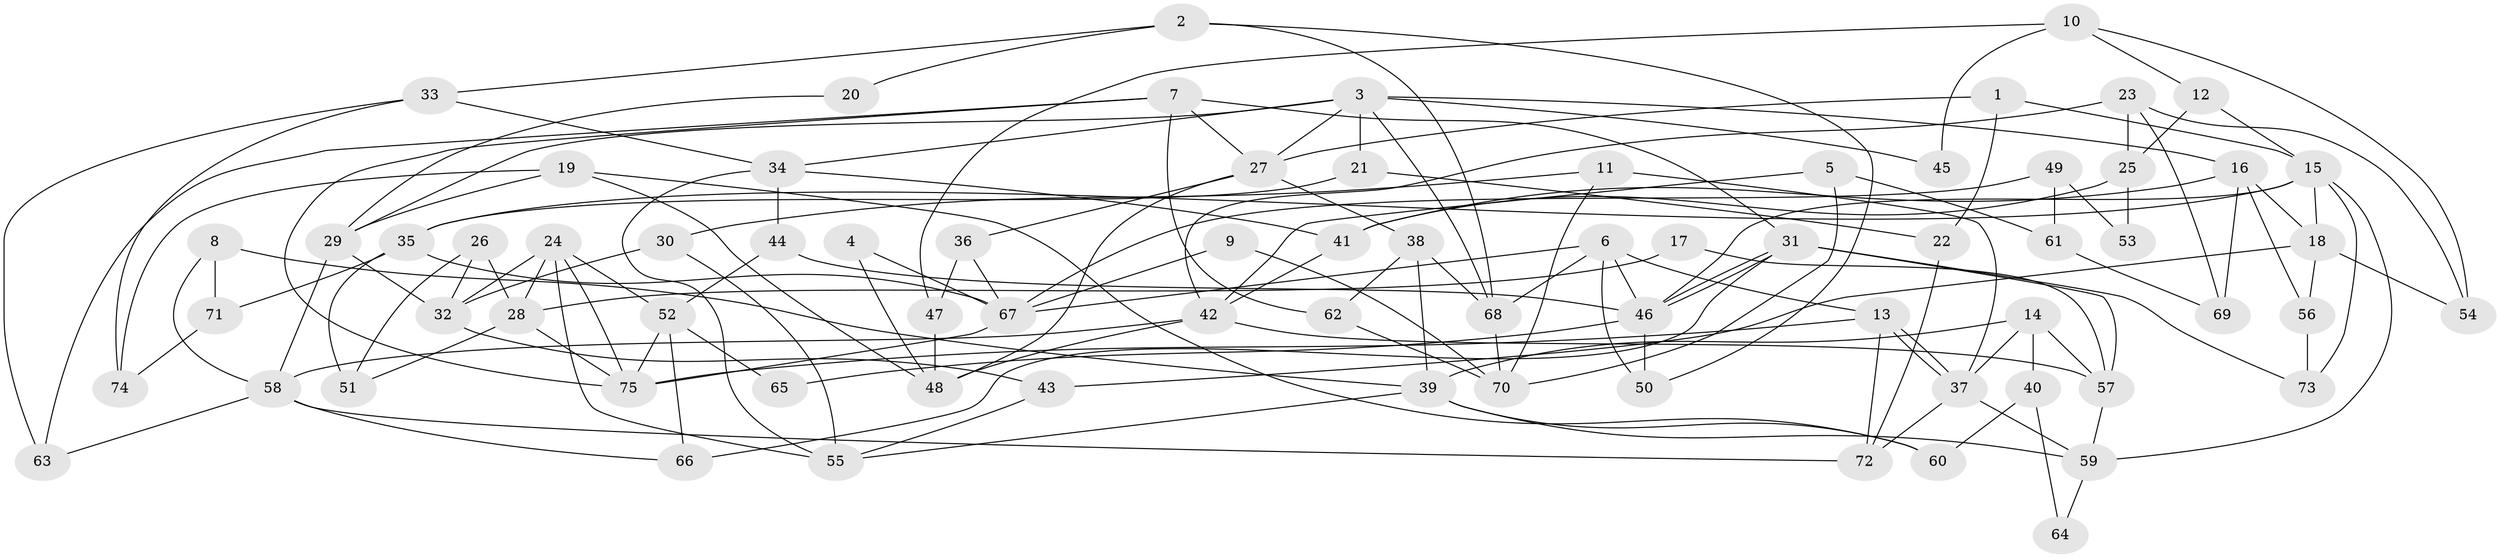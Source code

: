 // coarse degree distribution, {7: 0.07692307692307693, 6: 0.1346153846153846, 2: 0.11538461538461539, 3: 0.19230769230769232, 4: 0.21153846153846154, 5: 0.19230769230769232, 10: 0.038461538461538464, 8: 0.038461538461538464}
// Generated by graph-tools (version 1.1) at 2025/18/03/04/25 18:18:48]
// undirected, 75 vertices, 150 edges
graph export_dot {
graph [start="1"]
  node [color=gray90,style=filled];
  1;
  2;
  3;
  4;
  5;
  6;
  7;
  8;
  9;
  10;
  11;
  12;
  13;
  14;
  15;
  16;
  17;
  18;
  19;
  20;
  21;
  22;
  23;
  24;
  25;
  26;
  27;
  28;
  29;
  30;
  31;
  32;
  33;
  34;
  35;
  36;
  37;
  38;
  39;
  40;
  41;
  42;
  43;
  44;
  45;
  46;
  47;
  48;
  49;
  50;
  51;
  52;
  53;
  54;
  55;
  56;
  57;
  58;
  59;
  60;
  61;
  62;
  63;
  64;
  65;
  66;
  67;
  68;
  69;
  70;
  71;
  72;
  73;
  74;
  75;
  1 -- 15;
  1 -- 27;
  1 -- 22;
  2 -- 68;
  2 -- 50;
  2 -- 20;
  2 -- 33;
  3 -- 21;
  3 -- 27;
  3 -- 16;
  3 -- 29;
  3 -- 34;
  3 -- 45;
  3 -- 68;
  4 -- 67;
  4 -- 48;
  5 -- 42;
  5 -- 70;
  5 -- 61;
  6 -- 13;
  6 -- 46;
  6 -- 50;
  6 -- 67;
  6 -- 68;
  7 -- 63;
  7 -- 31;
  7 -- 27;
  7 -- 62;
  7 -- 75;
  8 -- 39;
  8 -- 58;
  8 -- 71;
  9 -- 67;
  9 -- 70;
  10 -- 12;
  10 -- 47;
  10 -- 45;
  10 -- 54;
  11 -- 37;
  11 -- 30;
  11 -- 70;
  12 -- 15;
  12 -- 25;
  13 -- 37;
  13 -- 37;
  13 -- 75;
  13 -- 72;
  14 -- 57;
  14 -- 37;
  14 -- 39;
  14 -- 40;
  15 -- 59;
  15 -- 46;
  15 -- 18;
  15 -- 35;
  15 -- 73;
  16 -- 56;
  16 -- 18;
  16 -- 41;
  16 -- 69;
  17 -- 57;
  17 -- 28;
  18 -- 43;
  18 -- 54;
  18 -- 56;
  19 -- 29;
  19 -- 74;
  19 -- 48;
  19 -- 60;
  20 -- 29;
  21 -- 22;
  21 -- 35;
  22 -- 72;
  23 -- 42;
  23 -- 54;
  23 -- 25;
  23 -- 69;
  24 -- 75;
  24 -- 55;
  24 -- 28;
  24 -- 32;
  24 -- 52;
  25 -- 41;
  25 -- 53;
  26 -- 28;
  26 -- 32;
  26 -- 51;
  27 -- 38;
  27 -- 36;
  27 -- 48;
  28 -- 75;
  28 -- 51;
  29 -- 32;
  29 -- 58;
  30 -- 32;
  30 -- 55;
  31 -- 46;
  31 -- 46;
  31 -- 66;
  31 -- 57;
  31 -- 73;
  32 -- 43;
  33 -- 34;
  33 -- 63;
  33 -- 74;
  34 -- 41;
  34 -- 44;
  34 -- 55;
  35 -- 51;
  35 -- 67;
  35 -- 71;
  36 -- 67;
  36 -- 47;
  37 -- 72;
  37 -- 59;
  38 -- 62;
  38 -- 68;
  38 -- 39;
  39 -- 55;
  39 -- 59;
  39 -- 60;
  40 -- 60;
  40 -- 64;
  41 -- 42;
  42 -- 48;
  42 -- 57;
  42 -- 58;
  43 -- 55;
  44 -- 52;
  44 -- 46;
  46 -- 50;
  46 -- 65;
  47 -- 48;
  49 -- 61;
  49 -- 67;
  49 -- 53;
  52 -- 75;
  52 -- 65;
  52 -- 66;
  56 -- 73;
  57 -- 59;
  58 -- 63;
  58 -- 66;
  58 -- 72;
  59 -- 64;
  61 -- 69;
  62 -- 70;
  67 -- 75;
  68 -- 70;
  71 -- 74;
}
